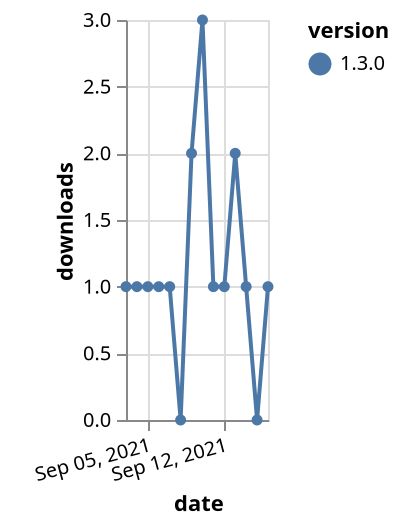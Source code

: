 {"$schema": "https://vega.github.io/schema/vega-lite/v5.json", "description": "A simple bar chart with embedded data.", "data": {"values": [{"date": "2021-09-03", "total": 133, "delta": 1, "version": "1.3.0"}, {"date": "2021-09-04", "total": 134, "delta": 1, "version": "1.3.0"}, {"date": "2021-09-05", "total": 135, "delta": 1, "version": "1.3.0"}, {"date": "2021-09-06", "total": 136, "delta": 1, "version": "1.3.0"}, {"date": "2021-09-07", "total": 137, "delta": 1, "version": "1.3.0"}, {"date": "2021-09-08", "total": 137, "delta": 0, "version": "1.3.0"}, {"date": "2021-09-09", "total": 139, "delta": 2, "version": "1.3.0"}, {"date": "2021-09-10", "total": 142, "delta": 3, "version": "1.3.0"}, {"date": "2021-09-11", "total": 143, "delta": 1, "version": "1.3.0"}, {"date": "2021-09-12", "total": 144, "delta": 1, "version": "1.3.0"}, {"date": "2021-09-13", "total": 146, "delta": 2, "version": "1.3.0"}, {"date": "2021-09-14", "total": 147, "delta": 1, "version": "1.3.0"}, {"date": "2021-09-15", "total": 147, "delta": 0, "version": "1.3.0"}, {"date": "2021-09-16", "total": 148, "delta": 1, "version": "1.3.0"}]}, "width": "container", "mark": {"type": "line", "point": {"filled": true}}, "encoding": {"x": {"field": "date", "type": "temporal", "timeUnit": "yearmonthdate", "title": "date", "axis": {"labelAngle": -15}}, "y": {"field": "delta", "type": "quantitative", "title": "downloads"}, "color": {"field": "version", "type": "nominal"}, "tooltip": {"field": "delta"}}}